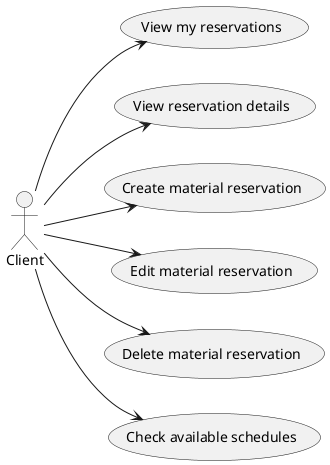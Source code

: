 @startuml
left to right direction 

actor "Client" as Client 
 
  usecase "View my reservations" as UC1
  usecase "View reservation details" as UC2
  usecase "Create material reservation" as UC3
  usecase "Edit material reservation" as UC4
  usecase "Delete material reservation" as UC5
  usecase "Check available schedules" as UC6 
   
Client --> UC1
Client --> UC2
Client --> UC3
Client --> UC4
Client --> UC5
Client --> UC6
 
@enduml
